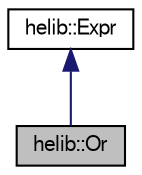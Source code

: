 digraph "helib::Or"
{
  edge [fontname="FreeSans",fontsize="10",labelfontname="FreeSans",labelfontsize="10"];
  node [fontname="FreeSans",fontsize="10",shape=record];
  Node0 [label="helib::Or",height=0.2,width=0.4,color="black", fillcolor="grey75", style="filled", fontcolor="black"];
  Node1 -> Node0 [dir="back",color="midnightblue",fontsize="10",style="solid"];
  Node1 [label="helib::Expr",height=0.2,width=0.4,color="black", fillcolor="white", style="filled",URL="$structhelib_1_1_expr.html",tooltip="Base structure for logical expressions. "];
}
